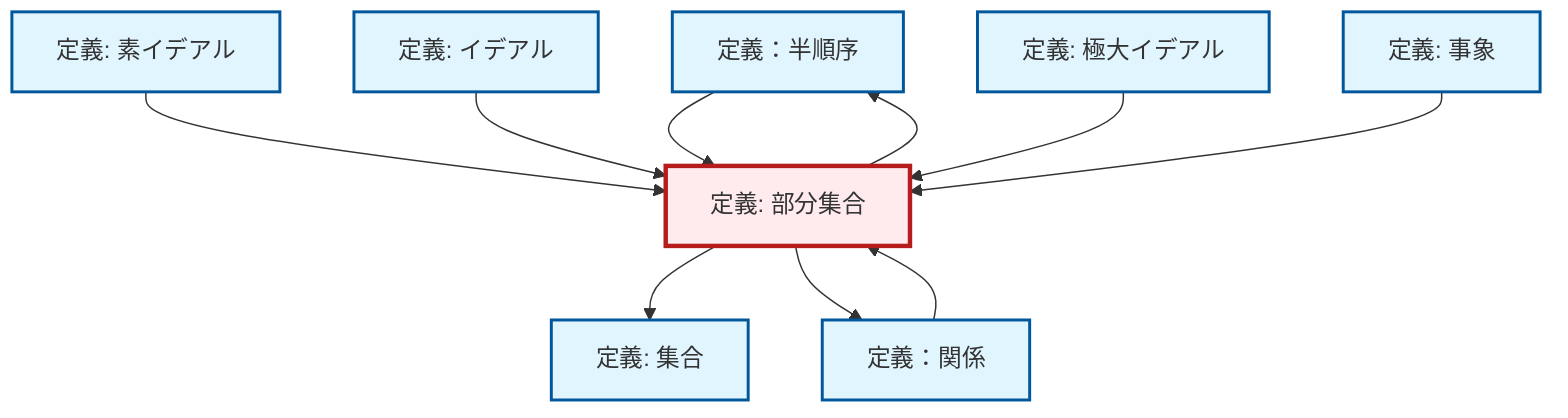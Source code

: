 graph TD
    classDef definition fill:#e1f5fe,stroke:#01579b,stroke-width:2px
    classDef theorem fill:#f3e5f5,stroke:#4a148c,stroke-width:2px
    classDef axiom fill:#fff3e0,stroke:#e65100,stroke-width:2px
    classDef example fill:#e8f5e9,stroke:#1b5e20,stroke-width:2px
    classDef current fill:#ffebee,stroke:#b71c1c,stroke-width:3px
    def-partial-order["定義：半順序"]:::definition
    def-subset["定義: 部分集合"]:::definition
    def-event["定義: 事象"]:::definition
    def-prime-ideal["定義: 素イデアル"]:::definition
    def-maximal-ideal["定義: 極大イデアル"]:::definition
    def-ideal["定義: イデアル"]:::definition
    def-relation["定義：関係"]:::definition
    def-set["定義: 集合"]:::definition
    def-prime-ideal --> def-subset
    def-subset --> def-partial-order
    def-subset --> def-set
    def-subset --> def-relation
    def-partial-order --> def-subset
    def-ideal --> def-subset
    def-maximal-ideal --> def-subset
    def-event --> def-subset
    def-relation --> def-subset
    class def-subset current